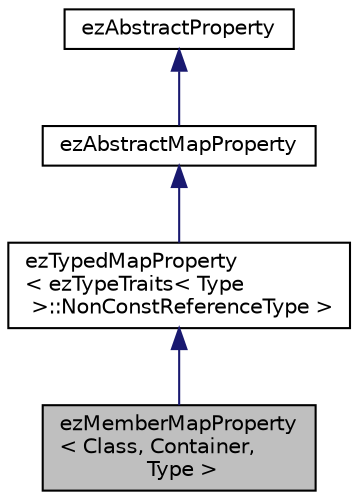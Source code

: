 digraph "ezMemberMapProperty&lt; Class, Container, Type &gt;"
{
 // LATEX_PDF_SIZE
  edge [fontname="Helvetica",fontsize="10",labelfontname="Helvetica",labelfontsize="10"];
  node [fontname="Helvetica",fontsize="10",shape=record];
  Node1 [label="ezMemberMapProperty\l\< Class, Container,\l Type \>",height=0.2,width=0.4,color="black", fillcolor="grey75", style="filled", fontcolor="black",tooltip=" "];
  Node2 -> Node1 [dir="back",color="midnightblue",fontsize="10",style="solid",fontname="Helvetica"];
  Node2 [label="ezTypedMapProperty\l\< ezTypeTraits\< Type\l \>::NonConstReferenceType \>",height=0.2,width=0.4,color="black", fillcolor="white", style="filled",URL="$d6/d97/classez_typed_map_property.htm",tooltip=" "];
  Node3 -> Node2 [dir="back",color="midnightblue",fontsize="10",style="solid",fontname="Helvetica"];
  Node3 [label="ezAbstractMapProperty",height=0.2,width=0.4,color="black", fillcolor="white", style="filled",URL="$d3/d48/classez_abstract_map_property.htm",tooltip="The base class for a property that represents a set of values."];
  Node4 -> Node3 [dir="back",color="midnightblue",fontsize="10",style="solid",fontname="Helvetica"];
  Node4 [label="ezAbstractProperty",height=0.2,width=0.4,color="black", fillcolor="white", style="filled",URL="$d6/d81/classez_abstract_property.htm",tooltip="This is the base interface for all properties in the reflection system. It provides enough informatio..."];
}

